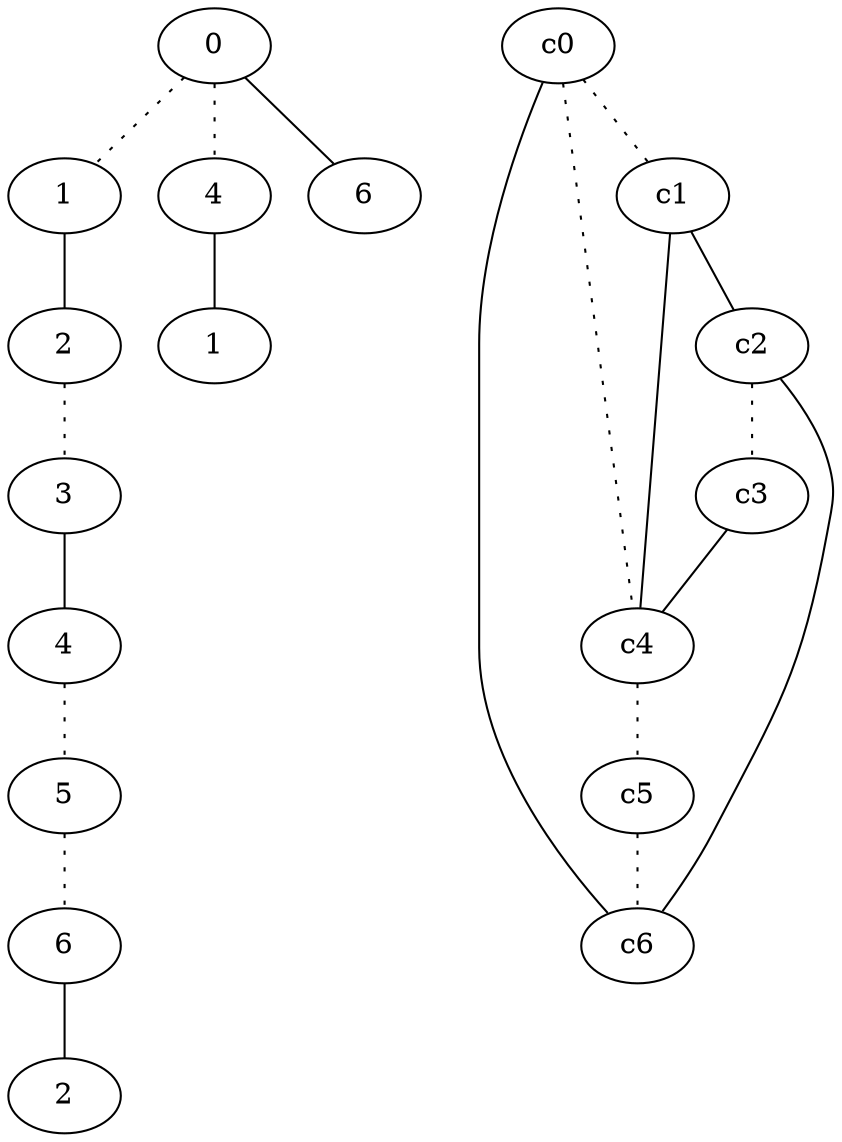 graph {
a0[label=0];
a1[label=1];
a2[label=2];
a3[label=3];
a4[label=4];
a5[label=5];
a6[label=6];
a7[label=2];
a8[label=4];
a9[label=1];
a10[label=6];
a0 -- a1 [style=dotted];
a0 -- a8 [style=dotted];
a0 -- a10;
a1 -- a2;
a2 -- a3 [style=dotted];
a3 -- a4;
a4 -- a5 [style=dotted];
a5 -- a6 [style=dotted];
a6 -- a7;
a8 -- a9;
c0 -- c1 [style=dotted];
c0 -- c4 [style=dotted];
c0 -- c6;
c1 -- c2;
c1 -- c4;
c2 -- c3 [style=dotted];
c2 -- c6;
c3 -- c4;
c4 -- c5 [style=dotted];
c5 -- c6 [style=dotted];
}
